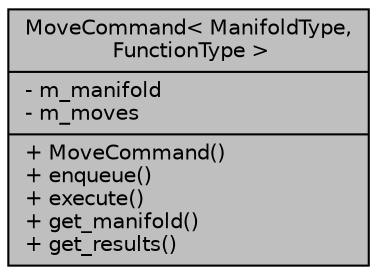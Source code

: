 digraph "MoveCommand&lt; ManifoldType, FunctionType &gt;"
{
 // LATEX_PDF_SIZE
  edge [fontname="Helvetica",fontsize="10",labelfontname="Helvetica",labelfontsize="10"];
  node [fontname="Helvetica",fontsize="10",shape=record];
  Node1 [label="{MoveCommand\< ManifoldType,\l FunctionType \>\n|- m_manifold\l- m_moves\l|+ MoveCommand()\l+ enqueue()\l+ execute()\l+ get_manifold()\l+ get_results()\l}",height=0.2,width=0.4,color="black", fillcolor="grey75", style="filled", fontcolor="black",tooltip=" "];
}
